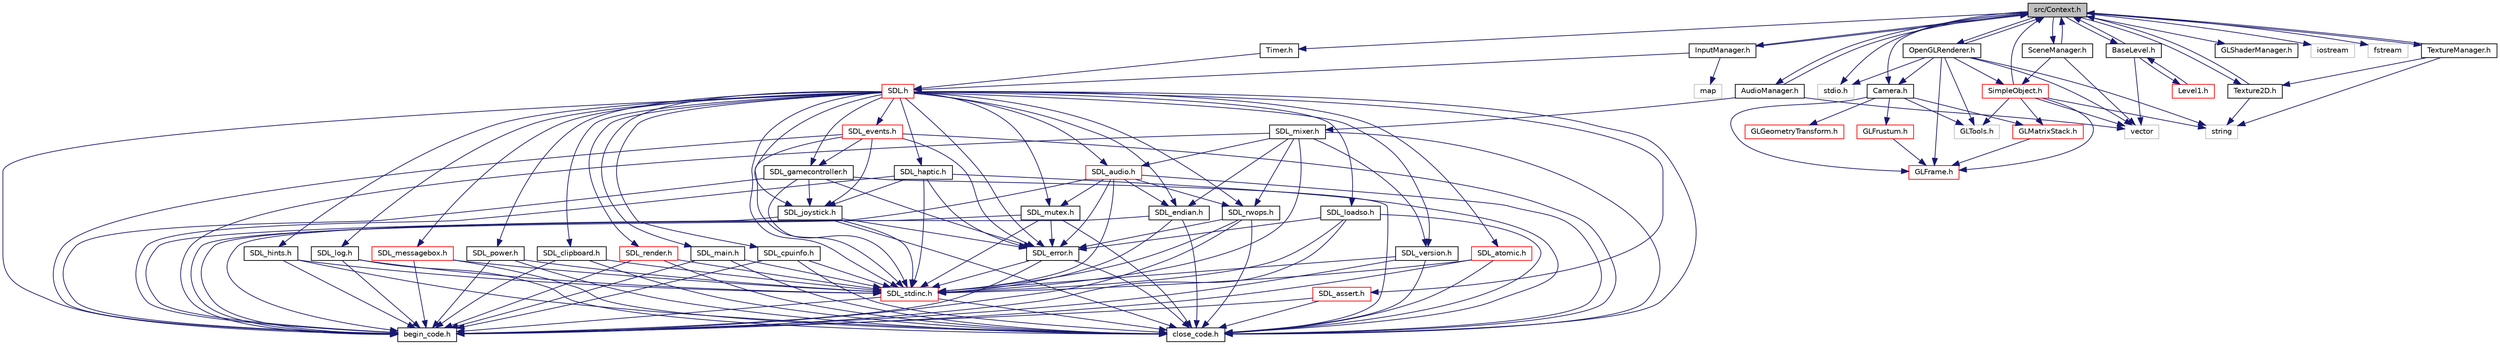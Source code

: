 digraph "src/Context.h"
{
  edge [fontname="Helvetica",fontsize="10",labelfontname="Helvetica",labelfontsize="10"];
  node [fontname="Helvetica",fontsize="10",shape=record];
  Node1 [label="src/Context.h",height=0.2,width=0.4,color="black", fillcolor="grey75", style="filled" fontcolor="black"];
  Node1 -> Node2 [color="midnightblue",fontsize="10",style="solid"];
  Node2 [label="AudioManager.h",height=0.2,width=0.4,color="black", fillcolor="white", style="filled",URL="$_audio_manager_8h.html"];
  Node2 -> Node3 [color="midnightblue",fontsize="10",style="solid"];
  Node3 [label="SDL_mixer.h",height=0.2,width=0.4,color="black", fillcolor="white", style="filled",URL="$_s_d_l__mixer_8h.html"];
  Node3 -> Node4 [color="midnightblue",fontsize="10",style="solid"];
  Node4 [label="SDL_stdinc.h",height=0.2,width=0.4,color="red", fillcolor="white", style="filled",URL="$_s_d_l__stdinc_8h.html"];
  Node4 -> Node5 [color="midnightblue",fontsize="10",style="solid"];
  Node5 [label="begin_code.h",height=0.2,width=0.4,color="black", fillcolor="white", style="filled",URL="$begin__code_8h.html"];
  Node4 -> Node6 [color="midnightblue",fontsize="10",style="solid"];
  Node6 [label="close_code.h",height=0.2,width=0.4,color="black", fillcolor="white", style="filled",URL="$close__code_8h.html"];
  Node3 -> Node7 [color="midnightblue",fontsize="10",style="solid"];
  Node7 [label="SDL_rwops.h",height=0.2,width=0.4,color="black", fillcolor="white", style="filled",URL="$_s_d_l__rwops_8h.html"];
  Node7 -> Node4 [color="midnightblue",fontsize="10",style="solid"];
  Node7 -> Node8 [color="midnightblue",fontsize="10",style="solid"];
  Node8 [label="SDL_error.h",height=0.2,width=0.4,color="black", fillcolor="white", style="filled",URL="$_s_d_l__error_8h.html"];
  Node8 -> Node4 [color="midnightblue",fontsize="10",style="solid"];
  Node8 -> Node5 [color="midnightblue",fontsize="10",style="solid"];
  Node8 -> Node6 [color="midnightblue",fontsize="10",style="solid"];
  Node7 -> Node5 [color="midnightblue",fontsize="10",style="solid"];
  Node7 -> Node6 [color="midnightblue",fontsize="10",style="solid"];
  Node3 -> Node9 [color="midnightblue",fontsize="10",style="solid"];
  Node9 [label="SDL_audio.h",height=0.2,width=0.4,color="red", fillcolor="white", style="filled",URL="$_s_d_l__audio_8h.html"];
  Node9 -> Node4 [color="midnightblue",fontsize="10",style="solid"];
  Node9 -> Node8 [color="midnightblue",fontsize="10",style="solid"];
  Node9 -> Node10 [color="midnightblue",fontsize="10",style="solid"];
  Node10 [label="SDL_endian.h",height=0.2,width=0.4,color="black", fillcolor="white", style="filled",URL="$_s_d_l__endian_8h.html"];
  Node10 -> Node4 [color="midnightblue",fontsize="10",style="solid"];
  Node10 -> Node5 [color="midnightblue",fontsize="10",style="solid"];
  Node10 -> Node6 [color="midnightblue",fontsize="10",style="solid"];
  Node9 -> Node11 [color="midnightblue",fontsize="10",style="solid"];
  Node11 [label="SDL_mutex.h",height=0.2,width=0.4,color="black", fillcolor="white", style="filled",URL="$_s_d_l__mutex_8h.html"];
  Node11 -> Node4 [color="midnightblue",fontsize="10",style="solid"];
  Node11 -> Node8 [color="midnightblue",fontsize="10",style="solid"];
  Node11 -> Node5 [color="midnightblue",fontsize="10",style="solid"];
  Node11 -> Node6 [color="midnightblue",fontsize="10",style="solid"];
  Node9 -> Node7 [color="midnightblue",fontsize="10",style="solid"];
  Node9 -> Node5 [color="midnightblue",fontsize="10",style="solid"];
  Node9 -> Node6 [color="midnightblue",fontsize="10",style="solid"];
  Node3 -> Node10 [color="midnightblue",fontsize="10",style="solid"];
  Node3 -> Node12 [color="midnightblue",fontsize="10",style="solid"];
  Node12 [label="SDL_version.h",height=0.2,width=0.4,color="black", fillcolor="white", style="filled",URL="$_s_d_l__version_8h.html"];
  Node12 -> Node4 [color="midnightblue",fontsize="10",style="solid"];
  Node12 -> Node5 [color="midnightblue",fontsize="10",style="solid"];
  Node12 -> Node6 [color="midnightblue",fontsize="10",style="solid"];
  Node3 -> Node5 [color="midnightblue",fontsize="10",style="solid"];
  Node3 -> Node6 [color="midnightblue",fontsize="10",style="solid"];
  Node2 -> Node13 [color="midnightblue",fontsize="10",style="solid"];
  Node13 [label="vector",height=0.2,width=0.4,color="grey75", fillcolor="white", style="filled"];
  Node2 -> Node1 [color="midnightblue",fontsize="10",style="solid"];
  Node1 -> Node14 [color="midnightblue",fontsize="10",style="solid"];
  Node14 [label="InputManager.h",height=0.2,width=0.4,color="black", fillcolor="white", style="filled",URL="$_input_manager_8h.html"];
  Node14 -> Node15 [color="midnightblue",fontsize="10",style="solid"];
  Node15 [label="SDL.h",height=0.2,width=0.4,color="red", fillcolor="white", style="filled",URL="$_s_d_l_8h.html"];
  Node15 -> Node16 [color="midnightblue",fontsize="10",style="solid"];
  Node16 [label="SDL_main.h",height=0.2,width=0.4,color="black", fillcolor="white", style="filled",URL="$_s_d_l__main_8h.html"];
  Node16 -> Node4 [color="midnightblue",fontsize="10",style="solid"];
  Node16 -> Node5 [color="midnightblue",fontsize="10",style="solid"];
  Node16 -> Node6 [color="midnightblue",fontsize="10",style="solid"];
  Node15 -> Node4 [color="midnightblue",fontsize="10",style="solid"];
  Node15 -> Node17 [color="midnightblue",fontsize="10",style="solid"];
  Node17 [label="SDL_assert.h",height=0.2,width=0.4,color="red", fillcolor="white", style="filled",URL="$_s_d_l__assert_8h.html"];
  Node17 -> Node5 [color="midnightblue",fontsize="10",style="solid"];
  Node17 -> Node6 [color="midnightblue",fontsize="10",style="solid"];
  Node15 -> Node18 [color="midnightblue",fontsize="10",style="solid"];
  Node18 [label="SDL_atomic.h",height=0.2,width=0.4,color="red", fillcolor="white", style="filled",URL="$_s_d_l__atomic_8h.html"];
  Node18 -> Node4 [color="midnightblue",fontsize="10",style="solid"];
  Node18 -> Node5 [color="midnightblue",fontsize="10",style="solid"];
  Node18 -> Node6 [color="midnightblue",fontsize="10",style="solid"];
  Node15 -> Node9 [color="midnightblue",fontsize="10",style="solid"];
  Node15 -> Node19 [color="midnightblue",fontsize="10",style="solid"];
  Node19 [label="SDL_clipboard.h",height=0.2,width=0.4,color="black", fillcolor="white", style="filled",URL="$_s_d_l__clipboard_8h.html"];
  Node19 -> Node4 [color="midnightblue",fontsize="10",style="solid"];
  Node19 -> Node5 [color="midnightblue",fontsize="10",style="solid"];
  Node19 -> Node6 [color="midnightblue",fontsize="10",style="solid"];
  Node15 -> Node20 [color="midnightblue",fontsize="10",style="solid"];
  Node20 [label="SDL_cpuinfo.h",height=0.2,width=0.4,color="black", fillcolor="white", style="filled",URL="$_s_d_l__cpuinfo_8h.html"];
  Node20 -> Node4 [color="midnightblue",fontsize="10",style="solid"];
  Node20 -> Node5 [color="midnightblue",fontsize="10",style="solid"];
  Node20 -> Node6 [color="midnightblue",fontsize="10",style="solid"];
  Node15 -> Node10 [color="midnightblue",fontsize="10",style="solid"];
  Node15 -> Node8 [color="midnightblue",fontsize="10",style="solid"];
  Node15 -> Node21 [color="midnightblue",fontsize="10",style="solid"];
  Node21 [label="SDL_events.h",height=0.2,width=0.4,color="red", fillcolor="white", style="filled",URL="$_s_d_l__events_8h.html"];
  Node21 -> Node4 [color="midnightblue",fontsize="10",style="solid"];
  Node21 -> Node8 [color="midnightblue",fontsize="10",style="solid"];
  Node21 -> Node22 [color="midnightblue",fontsize="10",style="solid"];
  Node22 [label="SDL_joystick.h",height=0.2,width=0.4,color="black", fillcolor="white", style="filled",URL="$_s_d_l__joystick_8h.html"];
  Node22 -> Node4 [color="midnightblue",fontsize="10",style="solid"];
  Node22 -> Node8 [color="midnightblue",fontsize="10",style="solid"];
  Node22 -> Node5 [color="midnightblue",fontsize="10",style="solid"];
  Node22 -> Node6 [color="midnightblue",fontsize="10",style="solid"];
  Node21 -> Node23 [color="midnightblue",fontsize="10",style="solid"];
  Node23 [label="SDL_gamecontroller.h",height=0.2,width=0.4,color="black", fillcolor="white", style="filled",URL="$_s_d_l__gamecontroller_8h.html"];
  Node23 -> Node4 [color="midnightblue",fontsize="10",style="solid"];
  Node23 -> Node8 [color="midnightblue",fontsize="10",style="solid"];
  Node23 -> Node22 [color="midnightblue",fontsize="10",style="solid"];
  Node23 -> Node5 [color="midnightblue",fontsize="10",style="solid"];
  Node23 -> Node6 [color="midnightblue",fontsize="10",style="solid"];
  Node21 -> Node5 [color="midnightblue",fontsize="10",style="solid"];
  Node21 -> Node6 [color="midnightblue",fontsize="10",style="solid"];
  Node15 -> Node22 [color="midnightblue",fontsize="10",style="solid"];
  Node15 -> Node23 [color="midnightblue",fontsize="10",style="solid"];
  Node15 -> Node24 [color="midnightblue",fontsize="10",style="solid"];
  Node24 [label="SDL_haptic.h",height=0.2,width=0.4,color="black", fillcolor="white", style="filled",URL="$_s_d_l__haptic_8h.html",tooltip="The SDL Haptic subsystem allows you to control haptic (force feedback) devices. "];
  Node24 -> Node4 [color="midnightblue",fontsize="10",style="solid"];
  Node24 -> Node8 [color="midnightblue",fontsize="10",style="solid"];
  Node24 -> Node22 [color="midnightblue",fontsize="10",style="solid"];
  Node24 -> Node5 [color="midnightblue",fontsize="10",style="solid"];
  Node24 -> Node6 [color="midnightblue",fontsize="10",style="solid"];
  Node15 -> Node25 [color="midnightblue",fontsize="10",style="solid"];
  Node25 [label="SDL_hints.h",height=0.2,width=0.4,color="black", fillcolor="white", style="filled",URL="$_s_d_l__hints_8h.html"];
  Node25 -> Node4 [color="midnightblue",fontsize="10",style="solid"];
  Node25 -> Node5 [color="midnightblue",fontsize="10",style="solid"];
  Node25 -> Node6 [color="midnightblue",fontsize="10",style="solid"];
  Node15 -> Node26 [color="midnightblue",fontsize="10",style="solid"];
  Node26 [label="SDL_loadso.h",height=0.2,width=0.4,color="black", fillcolor="white", style="filled",URL="$_s_d_l__loadso_8h.html"];
  Node26 -> Node4 [color="midnightblue",fontsize="10",style="solid"];
  Node26 -> Node8 [color="midnightblue",fontsize="10",style="solid"];
  Node26 -> Node5 [color="midnightblue",fontsize="10",style="solid"];
  Node26 -> Node6 [color="midnightblue",fontsize="10",style="solid"];
  Node15 -> Node27 [color="midnightblue",fontsize="10",style="solid"];
  Node27 [label="SDL_log.h",height=0.2,width=0.4,color="black", fillcolor="white", style="filled",URL="$_s_d_l__log_8h.html"];
  Node27 -> Node4 [color="midnightblue",fontsize="10",style="solid"];
  Node27 -> Node5 [color="midnightblue",fontsize="10",style="solid"];
  Node27 -> Node6 [color="midnightblue",fontsize="10",style="solid"];
  Node15 -> Node28 [color="midnightblue",fontsize="10",style="solid"];
  Node28 [label="SDL_messagebox.h",height=0.2,width=0.4,color="red", fillcolor="white", style="filled",URL="$_s_d_l__messagebox_8h.html"];
  Node28 -> Node4 [color="midnightblue",fontsize="10",style="solid"];
  Node28 -> Node5 [color="midnightblue",fontsize="10",style="solid"];
  Node28 -> Node6 [color="midnightblue",fontsize="10",style="solid"];
  Node15 -> Node11 [color="midnightblue",fontsize="10",style="solid"];
  Node15 -> Node29 [color="midnightblue",fontsize="10",style="solid"];
  Node29 [label="SDL_power.h",height=0.2,width=0.4,color="black", fillcolor="white", style="filled",URL="$_s_d_l__power_8h.html"];
  Node29 -> Node4 [color="midnightblue",fontsize="10",style="solid"];
  Node29 -> Node5 [color="midnightblue",fontsize="10",style="solid"];
  Node29 -> Node6 [color="midnightblue",fontsize="10",style="solid"];
  Node15 -> Node30 [color="midnightblue",fontsize="10",style="solid"];
  Node30 [label="SDL_render.h",height=0.2,width=0.4,color="red", fillcolor="white", style="filled",URL="$_s_d_l__render_8h.html"];
  Node30 -> Node4 [color="midnightblue",fontsize="10",style="solid"];
  Node30 -> Node5 [color="midnightblue",fontsize="10",style="solid"];
  Node30 -> Node6 [color="midnightblue",fontsize="10",style="solid"];
  Node15 -> Node7 [color="midnightblue",fontsize="10",style="solid"];
  Node15 -> Node12 [color="midnightblue",fontsize="10",style="solid"];
  Node15 -> Node5 [color="midnightblue",fontsize="10",style="solid"];
  Node15 -> Node6 [color="midnightblue",fontsize="10",style="solid"];
  Node14 -> Node31 [color="midnightblue",fontsize="10",style="solid"];
  Node31 [label="map",height=0.2,width=0.4,color="grey75", fillcolor="white", style="filled"];
  Node14 -> Node1 [color="midnightblue",fontsize="10",style="solid"];
  Node1 -> Node32 [color="midnightblue",fontsize="10",style="solid"];
  Node32 [label="OpenGLRenderer.h",height=0.2,width=0.4,color="black", fillcolor="white", style="filled",URL="$_open_g_l_renderer_8h.html"];
  Node32 -> Node33 [color="midnightblue",fontsize="10",style="solid"];
  Node33 [label="stdio.h",height=0.2,width=0.4,color="grey75", fillcolor="white", style="filled"];
  Node32 -> Node13 [color="midnightblue",fontsize="10",style="solid"];
  Node32 -> Node34 [color="midnightblue",fontsize="10",style="solid"];
  Node34 [label="string",height=0.2,width=0.4,color="grey75", fillcolor="white", style="filled"];
  Node32 -> Node1 [color="midnightblue",fontsize="10",style="solid"];
  Node32 -> Node35 [color="midnightblue",fontsize="10",style="solid"];
  Node35 [label="Camera.h",height=0.2,width=0.4,color="black", fillcolor="white", style="filled",URL="$src_2camera_8h.html"];
  Node35 -> Node36 [color="midnightblue",fontsize="10",style="solid"];
  Node36 [label="GLTools.h",height=0.2,width=0.4,color="grey75", fillcolor="white", style="filled"];
  Node35 -> Node37 [color="midnightblue",fontsize="10",style="solid"];
  Node37 [label="GLFrame.h",height=0.2,width=0.4,color="red", fillcolor="white", style="filled",URL="$_g_l_frame_8h.html"];
  Node35 -> Node38 [color="midnightblue",fontsize="10",style="solid"];
  Node38 [label="GLFrustum.h",height=0.2,width=0.4,color="red", fillcolor="white", style="filled",URL="$_g_l_frustum_8h.html"];
  Node38 -> Node37 [color="midnightblue",fontsize="10",style="solid"];
  Node35 -> Node39 [color="midnightblue",fontsize="10",style="solid"];
  Node39 [label="GLMatrixStack.h",height=0.2,width=0.4,color="red", fillcolor="white", style="filled",URL="$_g_l_matrix_stack_8h.html"];
  Node39 -> Node37 [color="midnightblue",fontsize="10",style="solid"];
  Node35 -> Node40 [color="midnightblue",fontsize="10",style="solid"];
  Node40 [label="GLGeometryTransform.h",height=0.2,width=0.4,color="red", fillcolor="white", style="filled",URL="$_g_l_geometry_transform_8h.html"];
  Node32 -> Node41 [color="midnightblue",fontsize="10",style="solid"];
  Node41 [label="SimpleObject.h",height=0.2,width=0.4,color="red", fillcolor="white", style="filled",URL="$_simple_object_8h.html"];
  Node41 -> Node13 [color="midnightblue",fontsize="10",style="solid"];
  Node41 -> Node34 [color="midnightblue",fontsize="10",style="solid"];
  Node41 -> Node36 [color="midnightblue",fontsize="10",style="solid"];
  Node41 -> Node37 [color="midnightblue",fontsize="10",style="solid"];
  Node41 -> Node39 [color="midnightblue",fontsize="10",style="solid"];
  Node41 -> Node1 [color="midnightblue",fontsize="10",style="solid"];
  Node32 -> Node36 [color="midnightblue",fontsize="10",style="solid"];
  Node32 -> Node37 [color="midnightblue",fontsize="10",style="solid"];
  Node1 -> Node35 [color="midnightblue",fontsize="10",style="solid"];
  Node1 -> Node42 [color="midnightblue",fontsize="10",style="solid"];
  Node42 [label="SceneManager.h",height=0.2,width=0.4,color="black", fillcolor="white", style="filled",URL="$_scene_manager_8h.html"];
  Node42 -> Node1 [color="midnightblue",fontsize="10",style="solid"];
  Node42 -> Node41 [color="midnightblue",fontsize="10",style="solid"];
  Node42 -> Node13 [color="midnightblue",fontsize="10",style="solid"];
  Node1 -> Node43 [color="midnightblue",fontsize="10",style="solid"];
  Node43 [label="BaseLevel.h",height=0.2,width=0.4,color="black", fillcolor="white", style="filled",URL="$_base_level_8h.html"];
  Node43 -> Node13 [color="midnightblue",fontsize="10",style="solid"];
  Node43 -> Node1 [color="midnightblue",fontsize="10",style="solid"];
  Node43 -> Node44 [color="midnightblue",fontsize="10",style="solid"];
  Node44 [label="Level1.h",height=0.2,width=0.4,color="red", fillcolor="white", style="filled",URL="$_level1_8h.html"];
  Node44 -> Node43 [color="midnightblue",fontsize="10",style="solid"];
  Node1 -> Node45 [color="midnightblue",fontsize="10",style="solid"];
  Node45 [label="Timer.h",height=0.2,width=0.4,color="black", fillcolor="white", style="filled",URL="$_timer_8h.html"];
  Node45 -> Node15 [color="midnightblue",fontsize="10",style="solid"];
  Node1 -> Node46 [color="midnightblue",fontsize="10",style="solid"];
  Node46 [label="Texture2D.h",height=0.2,width=0.4,color="black", fillcolor="white", style="filled",URL="$_texture2_d_8h.html"];
  Node46 -> Node1 [color="midnightblue",fontsize="10",style="solid"];
  Node46 -> Node34 [color="midnightblue",fontsize="10",style="solid"];
  Node1 -> Node47 [color="midnightblue",fontsize="10",style="solid"];
  Node47 [label="TextureManager.h",height=0.2,width=0.4,color="black", fillcolor="white", style="filled",URL="$_texture_manager_8h.html"];
  Node47 -> Node34 [color="midnightblue",fontsize="10",style="solid"];
  Node47 -> Node1 [color="midnightblue",fontsize="10",style="solid"];
  Node47 -> Node46 [color="midnightblue",fontsize="10",style="solid"];
  Node1 -> Node48 [color="midnightblue",fontsize="10",style="solid"];
  Node48 [label="GLShaderManager.h",height=0.2,width=0.4,color="black", fillcolor="white", style="filled",URL="$_g_l_shader_manager_8h.html"];
  Node1 -> Node33 [color="midnightblue",fontsize="10",style="solid"];
  Node1 -> Node49 [color="midnightblue",fontsize="10",style="solid"];
  Node49 [label="iostream",height=0.2,width=0.4,color="grey75", fillcolor="white", style="filled"];
  Node1 -> Node50 [color="midnightblue",fontsize="10",style="solid"];
  Node50 [label="fstream",height=0.2,width=0.4,color="grey75", fillcolor="white", style="filled"];
}
